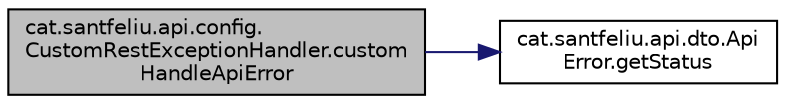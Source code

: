 digraph "cat.santfeliu.api.config.CustomRestExceptionHandler.customHandleApiError"
{
 // LATEX_PDF_SIZE
  edge [fontname="Helvetica",fontsize="10",labelfontname="Helvetica",labelfontsize="10"];
  node [fontname="Helvetica",fontsize="10",shape=record];
  rankdir="LR";
  Node1 [label="cat.santfeliu.api.config.\lCustomRestExceptionHandler.custom\lHandleApiError",height=0.2,width=0.4,color="black", fillcolor="grey75", style="filled", fontcolor="black",tooltip=" "];
  Node1 -> Node2 [color="midnightblue",fontsize="10",style="solid",fontname="Helvetica"];
  Node2 [label="cat.santfeliu.api.dto.Api\lError.getStatus",height=0.2,width=0.4,color="black", fillcolor="white", style="filled",URL="$classcat_1_1santfeliu_1_1api_1_1dto_1_1_api_error.html#ac08ea16bf95526198e76e14e0bffe852",tooltip=" "];
}
